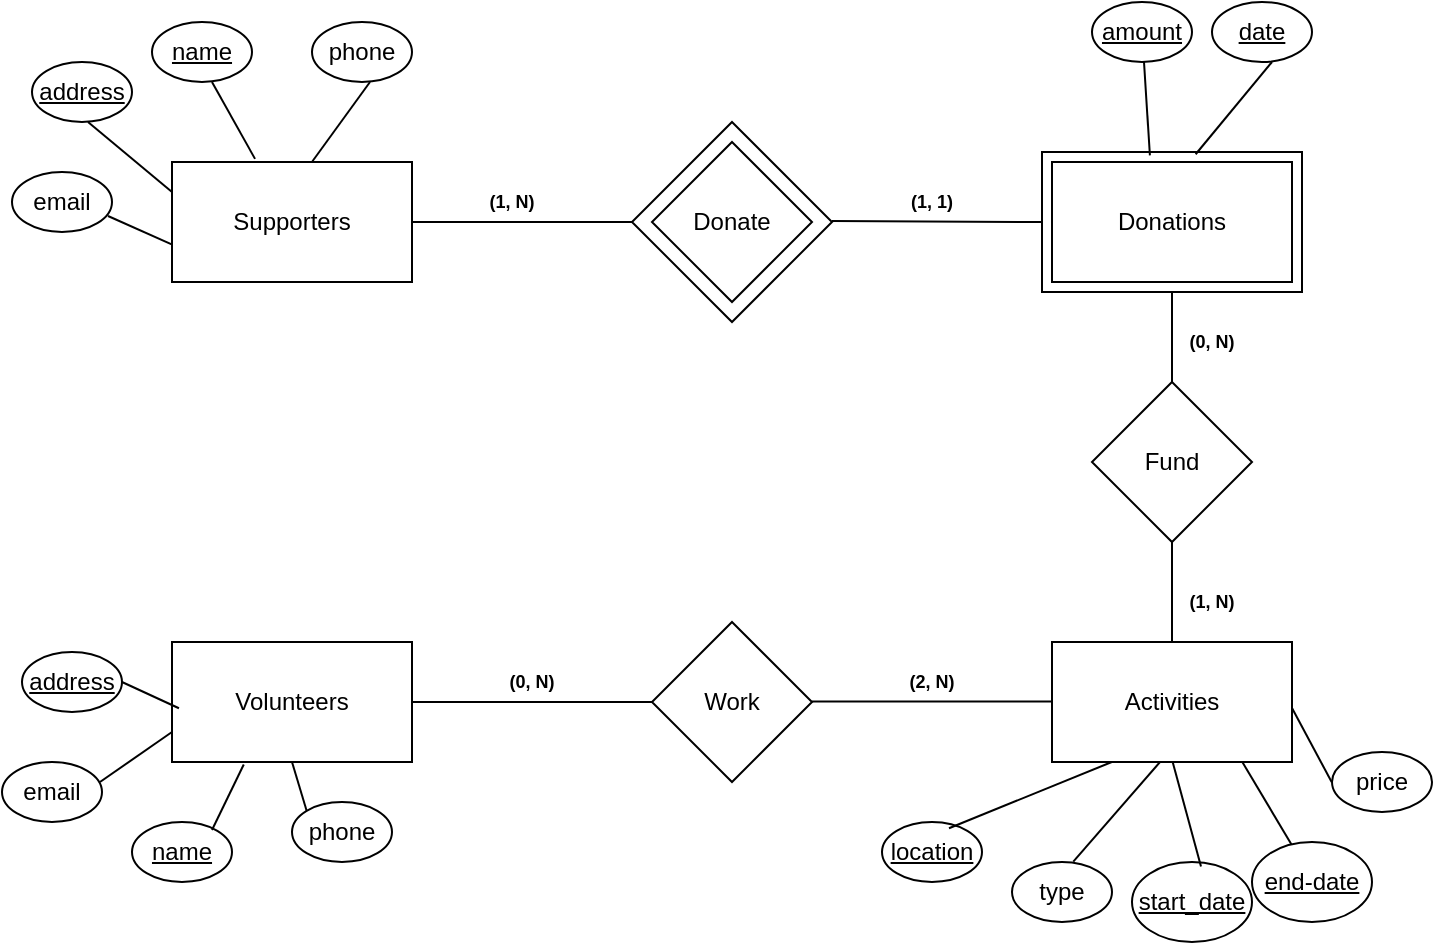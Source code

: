 <mxfile version="26.0.12">
  <diagram id="R2lEEEUBdFMjLlhIrx00" name="Page-1">
    <mxGraphModel dx="858" dy="514" grid="1" gridSize="10" guides="1" tooltips="1" connect="1" arrows="1" fold="1" page="1" pageScale="1" pageWidth="850" pageHeight="1100" math="0" shadow="0" extFonts="Permanent Marker^https://fonts.googleapis.com/css?family=Permanent+Marker">
      <root>
        <mxCell id="0" />
        <mxCell id="1" parent="0" />
        <mxCell id="D-Rfe0FwFjcuC13UmGJ1-12" value="" style="rhombus;whiteSpace=wrap;html=1;" vertex="1" parent="1">
          <mxGeometry x="360" y="220" width="100" height="100" as="geometry" />
        </mxCell>
        <mxCell id="D-Rfe0FwFjcuC13UmGJ1-11" value="" style="rounded=0;whiteSpace=wrap;html=1;" vertex="1" parent="1">
          <mxGeometry x="565" y="235" width="130" height="70" as="geometry" />
        </mxCell>
        <mxCell id="D-Rfe0FwFjcuC13UmGJ1-1" value="Supporters" style="rounded=0;whiteSpace=wrap;html=1;" vertex="1" parent="1">
          <mxGeometry x="130" y="240" width="120" height="60" as="geometry" />
        </mxCell>
        <mxCell id="D-Rfe0FwFjcuC13UmGJ1-2" value="Donations" style="rounded=0;whiteSpace=wrap;html=1;perimeterSpacing=5;fillStyle=auto;container=0;" vertex="1" parent="1">
          <mxGeometry x="570" y="240" width="120" height="60" as="geometry" />
        </mxCell>
        <mxCell id="D-Rfe0FwFjcuC13UmGJ1-3" value="Activities" style="rounded=0;whiteSpace=wrap;html=1;" vertex="1" parent="1">
          <mxGeometry x="570" y="480" width="120" height="60" as="geometry" />
        </mxCell>
        <mxCell id="D-Rfe0FwFjcuC13UmGJ1-4" value="Volunteers" style="rounded=0;whiteSpace=wrap;html=1;" vertex="1" parent="1">
          <mxGeometry x="130" y="480" width="120" height="60" as="geometry" />
        </mxCell>
        <mxCell id="D-Rfe0FwFjcuC13UmGJ1-5" value="Donate" style="rhombus;whiteSpace=wrap;html=1;" vertex="1" parent="1">
          <mxGeometry x="370" y="230" width="80" height="80" as="geometry" />
        </mxCell>
        <mxCell id="D-Rfe0FwFjcuC13UmGJ1-6" value="Fund" style="rhombus;whiteSpace=wrap;html=1;" vertex="1" parent="1">
          <mxGeometry x="590" y="350" width="80" height="80" as="geometry" />
        </mxCell>
        <mxCell id="D-Rfe0FwFjcuC13UmGJ1-7" value="Work" style="rhombus;whiteSpace=wrap;html=1;" vertex="1" parent="1">
          <mxGeometry x="370" y="470" width="80" height="80" as="geometry" />
        </mxCell>
        <mxCell id="D-Rfe0FwFjcuC13UmGJ1-13" value="" style="endArrow=none;html=1;rounded=0;entryX=0;entryY=0.5;entryDx=0;entryDy=0;" edge="1" parent="1" target="D-Rfe0FwFjcuC13UmGJ1-12">
          <mxGeometry width="50" height="50" relative="1" as="geometry">
            <mxPoint x="250" y="270" as="sourcePoint" />
            <mxPoint x="400" y="310" as="targetPoint" />
            <Array as="points" />
          </mxGeometry>
        </mxCell>
        <mxCell id="D-Rfe0FwFjcuC13UmGJ1-14" value="" style="endArrow=none;html=1;rounded=0;entryX=0;entryY=0.5;entryDx=0;entryDy=0;" edge="1" parent="1" target="D-Rfe0FwFjcuC13UmGJ1-2">
          <mxGeometry width="50" height="50" relative="1" as="geometry">
            <mxPoint x="460" y="269.5" as="sourcePoint" />
            <mxPoint x="560" y="270" as="targetPoint" />
            <Array as="points" />
          </mxGeometry>
        </mxCell>
        <mxCell id="D-Rfe0FwFjcuC13UmGJ1-18" value="" style="endArrow=none;html=1;rounded=0;exitX=0.5;exitY=0;exitDx=0;exitDy=0;" edge="1" parent="1" target="D-Rfe0FwFjcuC13UmGJ1-7">
          <mxGeometry width="50" height="50" relative="1" as="geometry">
            <mxPoint x="250" y="510" as="sourcePoint" />
            <mxPoint x="250" y="460" as="targetPoint" />
          </mxGeometry>
        </mxCell>
        <mxCell id="D-Rfe0FwFjcuC13UmGJ1-19" value="" style="endArrow=none;html=1;rounded=0;exitX=0.5;exitY=0;exitDx=0;exitDy=0;" edge="1" parent="1">
          <mxGeometry width="50" height="50" relative="1" as="geometry">
            <mxPoint x="450" y="509.71" as="sourcePoint" />
            <mxPoint x="570" y="509.71" as="targetPoint" />
          </mxGeometry>
        </mxCell>
        <mxCell id="D-Rfe0FwFjcuC13UmGJ1-20" value="" style="endArrow=none;html=1;rounded=0;exitX=0.5;exitY=0;exitDx=0;exitDy=0;" edge="1" parent="1" target="D-Rfe0FwFjcuC13UmGJ1-3">
          <mxGeometry width="50" height="50" relative="1" as="geometry">
            <mxPoint x="630" y="430.0" as="sourcePoint" />
            <mxPoint x="750" y="430.0" as="targetPoint" />
          </mxGeometry>
        </mxCell>
        <mxCell id="D-Rfe0FwFjcuC13UmGJ1-21" value="" style="endArrow=none;html=1;rounded=0;" edge="1" parent="1" target="D-Rfe0FwFjcuC13UmGJ1-6">
          <mxGeometry width="50" height="50" relative="1" as="geometry">
            <mxPoint x="630" y="305" as="sourcePoint" />
            <mxPoint x="629.71" y="345" as="targetPoint" />
          </mxGeometry>
        </mxCell>
        <mxCell id="D-Rfe0FwFjcuC13UmGJ1-22" value="name" style="ellipse;whiteSpace=wrap;html=1;fontStyle=4" vertex="1" parent="1">
          <mxGeometry x="120" y="170" width="50" height="30" as="geometry" />
        </mxCell>
        <mxCell id="D-Rfe0FwFjcuC13UmGJ1-23" value="phone" style="ellipse;whiteSpace=wrap;html=1;fontStyle=0" vertex="1" parent="1">
          <mxGeometry x="200" y="170" width="50" height="30" as="geometry" />
        </mxCell>
        <mxCell id="D-Rfe0FwFjcuC13UmGJ1-24" value="amount" style="ellipse;whiteSpace=wrap;html=1;fontStyle=4" vertex="1" parent="1">
          <mxGeometry x="590" y="160" width="50" height="30" as="geometry" />
        </mxCell>
        <mxCell id="D-Rfe0FwFjcuC13UmGJ1-25" value="date" style="ellipse;whiteSpace=wrap;html=1;fontStyle=4" vertex="1" parent="1">
          <mxGeometry x="650" y="160" width="50" height="30" as="geometry" />
        </mxCell>
        <mxCell id="D-Rfe0FwFjcuC13UmGJ1-26" value="location" style="ellipse;whiteSpace=wrap;html=1;fontStyle=4" vertex="1" parent="1">
          <mxGeometry x="485" y="570" width="50" height="30" as="geometry" />
        </mxCell>
        <mxCell id="D-Rfe0FwFjcuC13UmGJ1-27" value="type" style="ellipse;whiteSpace=wrap;html=1;" vertex="1" parent="1">
          <mxGeometry x="550" y="590" width="50" height="30" as="geometry" />
        </mxCell>
        <mxCell id="D-Rfe0FwFjcuC13UmGJ1-28" value="end-date" style="ellipse;whiteSpace=wrap;html=1;fontStyle=4" vertex="1" parent="1">
          <mxGeometry x="670" y="580" width="60" height="40" as="geometry" />
        </mxCell>
        <mxCell id="D-Rfe0FwFjcuC13UmGJ1-29" value="price" style="ellipse;whiteSpace=wrap;html=1;" vertex="1" parent="1">
          <mxGeometry x="710" y="535" width="50" height="30" as="geometry" />
        </mxCell>
        <mxCell id="D-Rfe0FwFjcuC13UmGJ1-30" value="name" style="ellipse;whiteSpace=wrap;html=1;fontStyle=4" vertex="1" parent="1">
          <mxGeometry x="110" y="570" width="50" height="30" as="geometry" />
        </mxCell>
        <mxCell id="D-Rfe0FwFjcuC13UmGJ1-31" value="phone" style="ellipse;whiteSpace=wrap;html=1;fontStyle=0" vertex="1" parent="1">
          <mxGeometry x="190" y="560" width="50" height="30" as="geometry" />
        </mxCell>
        <mxCell id="D-Rfe0FwFjcuC13UmGJ1-35" value="" style="endArrow=none;html=1;rounded=0;exitX=0.346;exitY=-0.026;exitDx=0;exitDy=0;exitPerimeter=0;" edge="1" parent="1" source="D-Rfe0FwFjcuC13UmGJ1-1">
          <mxGeometry width="50" height="50" relative="1" as="geometry">
            <mxPoint x="100" y="250" as="sourcePoint" />
            <mxPoint x="150" y="200" as="targetPoint" />
          </mxGeometry>
        </mxCell>
        <mxCell id="D-Rfe0FwFjcuC13UmGJ1-36" value="" style="endArrow=none;html=1;rounded=0;exitX=0.583;exitY=0;exitDx=0;exitDy=0;exitPerimeter=0;" edge="1" parent="1" source="D-Rfe0FwFjcuC13UmGJ1-1">
          <mxGeometry width="50" height="50" relative="1" as="geometry">
            <mxPoint x="250" y="242" as="sourcePoint" />
            <mxPoint x="229" y="200" as="targetPoint" />
          </mxGeometry>
        </mxCell>
        <mxCell id="D-Rfe0FwFjcuC13UmGJ1-37" value="" style="endArrow=none;html=1;rounded=0;exitX=0.415;exitY=0.024;exitDx=0;exitDy=0;exitPerimeter=0;" edge="1" parent="1" source="D-Rfe0FwFjcuC13UmGJ1-11">
          <mxGeometry width="50" height="50" relative="1" as="geometry">
            <mxPoint x="610" y="232" as="sourcePoint" />
            <mxPoint x="616" y="190" as="targetPoint" />
          </mxGeometry>
        </mxCell>
        <mxCell id="D-Rfe0FwFjcuC13UmGJ1-38" value="" style="endArrow=none;html=1;rounded=0;exitX=0.591;exitY=0.016;exitDx=0;exitDy=0;exitPerimeter=0;" edge="1" parent="1" source="D-Rfe0FwFjcuC13UmGJ1-11">
          <mxGeometry width="50" height="50" relative="1" as="geometry">
            <mxPoint x="670" y="230" as="sourcePoint" />
            <mxPoint x="680" y="190" as="targetPoint" />
          </mxGeometry>
        </mxCell>
        <mxCell id="D-Rfe0FwFjcuC13UmGJ1-39" value="" style="endArrow=none;html=1;rounded=0;exitX=0.67;exitY=0.105;exitDx=0;exitDy=0;exitPerimeter=0;" edge="1" parent="1" source="D-Rfe0FwFjcuC13UmGJ1-26">
          <mxGeometry width="50" height="50" relative="1" as="geometry">
            <mxPoint x="530.001" y="575.337" as="sourcePoint" />
            <mxPoint x="599.88" y="540" as="targetPoint" />
          </mxGeometry>
        </mxCell>
        <mxCell id="D-Rfe0FwFjcuC13UmGJ1-40" value="" style="endArrow=none;html=1;rounded=0;exitX=0.613;exitY=-0.006;exitDx=0;exitDy=0;exitPerimeter=0;" edge="1" parent="1" source="D-Rfe0FwFjcuC13UmGJ1-27">
          <mxGeometry width="50" height="50" relative="1" as="geometry">
            <mxPoint x="589.998" y="581.532" as="sourcePoint" />
            <mxPoint x="623.99" y="540" as="targetPoint" />
          </mxGeometry>
        </mxCell>
        <mxCell id="D-Rfe0FwFjcuC13UmGJ1-41" value="" style="endArrow=none;html=1;rounded=0;exitX=0.329;exitY=0.031;exitDx=0;exitDy=0;exitPerimeter=0;" edge="1" parent="1" source="D-Rfe0FwFjcuC13UmGJ1-28">
          <mxGeometry width="50" height="50" relative="1" as="geometry">
            <mxPoint x="684.83" y="577.29" as="sourcePoint" />
            <mxPoint x="665.16" y="540" as="targetPoint" />
          </mxGeometry>
        </mxCell>
        <mxCell id="D-Rfe0FwFjcuC13UmGJ1-42" value="" style="endArrow=none;html=1;rounded=0;exitX=0.077;exitY=0.243;exitDx=0;exitDy=0;exitPerimeter=0;" edge="1" parent="1">
          <mxGeometry width="50" height="50" relative="1" as="geometry">
            <mxPoint x="709.82" y="550" as="sourcePoint" />
            <mxPoint x="690" y="513" as="targetPoint" />
          </mxGeometry>
        </mxCell>
        <mxCell id="D-Rfe0FwFjcuC13UmGJ1-43" value="" style="endArrow=none;html=1;rounded=0;entryX=0.299;entryY=1.021;entryDx=0;entryDy=0;entryPerimeter=0;" edge="1" parent="1" target="D-Rfe0FwFjcuC13UmGJ1-4">
          <mxGeometry width="50" height="50" relative="1" as="geometry">
            <mxPoint x="150" y="574" as="sourcePoint" />
            <mxPoint x="202" y="540" as="targetPoint" />
          </mxGeometry>
        </mxCell>
        <mxCell id="D-Rfe0FwFjcuC13UmGJ1-44" value="" style="endArrow=none;html=1;rounded=0;entryX=0.299;entryY=1.021;entryDx=0;entryDy=0;entryPerimeter=0;exitX=0;exitY=0;exitDx=0;exitDy=0;" edge="1" parent="1" source="D-Rfe0FwFjcuC13UmGJ1-31">
          <mxGeometry width="50" height="50" relative="1" as="geometry">
            <mxPoint x="174" y="573" as="sourcePoint" />
            <mxPoint x="190" y="540" as="targetPoint" />
          </mxGeometry>
        </mxCell>
        <UserObject label="&lt;b&gt;(1, N)&lt;/b&gt;" placeholders="1" name="Variable" id="D-Rfe0FwFjcuC13UmGJ1-46">
          <mxCell style="text;html=1;strokeColor=none;fillColor=none;align=center;verticalAlign=middle;whiteSpace=wrap;overflow=hidden;fontSize=9;" vertex="1" parent="1">
            <mxGeometry x="260" y="250" width="80" height="20" as="geometry" />
          </mxCell>
        </UserObject>
        <UserObject label="&lt;b&gt;(1, 1)&lt;/b&gt;" placeholders="1" name="Variable" id="D-Rfe0FwFjcuC13UmGJ1-47">
          <mxCell style="text;html=1;strokeColor=none;fillColor=none;align=center;verticalAlign=middle;whiteSpace=wrap;overflow=hidden;fontSize=9;" vertex="1" parent="1">
            <mxGeometry x="470" y="250" width="80" height="20" as="geometry" />
          </mxCell>
        </UserObject>
        <UserObject label="&lt;b&gt;(0, N)&lt;/b&gt;" placeholders="1" name="Variable" id="D-Rfe0FwFjcuC13UmGJ1-48">
          <mxCell style="text;html=1;strokeColor=none;fillColor=none;align=center;verticalAlign=middle;whiteSpace=wrap;overflow=hidden;fontSize=9;" vertex="1" parent="1">
            <mxGeometry x="610" y="320" width="80" height="20" as="geometry" />
          </mxCell>
        </UserObject>
        <UserObject label="&lt;b&gt;(1, N)&lt;/b&gt;" placeholders="1" name="Variable" id="D-Rfe0FwFjcuC13UmGJ1-49">
          <mxCell style="text;html=1;strokeColor=none;fillColor=none;align=center;verticalAlign=middle;whiteSpace=wrap;overflow=hidden;fontSize=9;" vertex="1" parent="1">
            <mxGeometry x="610" y="450" width="80" height="20" as="geometry" />
          </mxCell>
        </UserObject>
        <UserObject label="&lt;b&gt;(0, N)&lt;/b&gt;" placeholders="1" name="Variable" id="D-Rfe0FwFjcuC13UmGJ1-50">
          <mxCell style="text;html=1;strokeColor=none;fillColor=none;align=center;verticalAlign=middle;whiteSpace=wrap;overflow=hidden;fontSize=9;" vertex="1" parent="1">
            <mxGeometry x="270" y="490" width="80" height="20" as="geometry" />
          </mxCell>
        </UserObject>
        <UserObject label="&lt;b&gt;(2, N)&lt;/b&gt;" placeholders="1" name="Variable" id="D-Rfe0FwFjcuC13UmGJ1-51">
          <mxCell style="text;html=1;strokeColor=none;fillColor=none;align=center;verticalAlign=middle;whiteSpace=wrap;overflow=hidden;fontSize=9;" vertex="1" parent="1">
            <mxGeometry x="470" y="490" width="80" height="20" as="geometry" />
          </mxCell>
        </UserObject>
        <mxCell id="D-Rfe0FwFjcuC13UmGJ1-52" value="address" style="ellipse;whiteSpace=wrap;html=1;fontStyle=4" vertex="1" parent="1">
          <mxGeometry x="60" y="190" width="50" height="30" as="geometry" />
        </mxCell>
        <mxCell id="D-Rfe0FwFjcuC13UmGJ1-53" value="email" style="ellipse;whiteSpace=wrap;html=1;" vertex="1" parent="1">
          <mxGeometry x="50" y="245" width="50" height="30" as="geometry" />
        </mxCell>
        <mxCell id="D-Rfe0FwFjcuC13UmGJ1-54" value="" style="endArrow=none;html=1;rounded=0;exitX=0;exitY=0.25;exitDx=0;exitDy=0;" edge="1" parent="1" source="D-Rfe0FwFjcuC13UmGJ1-1">
          <mxGeometry width="50" height="50" relative="1" as="geometry">
            <mxPoint x="110" y="258" as="sourcePoint" />
            <mxPoint x="88" y="220" as="targetPoint" />
          </mxGeometry>
        </mxCell>
        <mxCell id="D-Rfe0FwFjcuC13UmGJ1-55" value="" style="endArrow=none;html=1;rounded=0;exitX=0.001;exitY=0.688;exitDx=0;exitDy=0;exitPerimeter=0;" edge="1" parent="1" source="D-Rfe0FwFjcuC13UmGJ1-1">
          <mxGeometry width="50" height="50" relative="1" as="geometry">
            <mxPoint x="120" y="305" as="sourcePoint" />
            <mxPoint x="98" y="267" as="targetPoint" />
          </mxGeometry>
        </mxCell>
        <mxCell id="D-Rfe0FwFjcuC13UmGJ1-56" value="address" style="ellipse;whiteSpace=wrap;html=1;fontStyle=4" vertex="1" parent="1">
          <mxGeometry x="55" y="485" width="50" height="30" as="geometry" />
        </mxCell>
        <mxCell id="D-Rfe0FwFjcuC13UmGJ1-57" value="email" style="ellipse;whiteSpace=wrap;html=1;" vertex="1" parent="1">
          <mxGeometry x="45" y="540" width="50" height="30" as="geometry" />
        </mxCell>
        <mxCell id="D-Rfe0FwFjcuC13UmGJ1-58" value="" style="endArrow=none;html=1;rounded=0;entryX=0;entryY=0.75;entryDx=0;entryDy=0;" edge="1" parent="1" target="D-Rfe0FwFjcuC13UmGJ1-4">
          <mxGeometry width="50" height="50" relative="1" as="geometry">
            <mxPoint x="94" y="550" as="sourcePoint" />
            <mxPoint x="110" y="517" as="targetPoint" />
          </mxGeometry>
        </mxCell>
        <mxCell id="D-Rfe0FwFjcuC13UmGJ1-59" value="" style="endArrow=none;html=1;rounded=0;entryX=0.029;entryY=0.552;entryDx=0;entryDy=0;entryPerimeter=0;exitX=1;exitY=0.5;exitDx=0;exitDy=0;" edge="1" parent="1" source="D-Rfe0FwFjcuC13UmGJ1-56" target="D-Rfe0FwFjcuC13UmGJ1-4">
          <mxGeometry width="50" height="50" relative="1" as="geometry">
            <mxPoint x="105" y="495" as="sourcePoint" />
            <mxPoint x="141" y="470" as="targetPoint" />
          </mxGeometry>
        </mxCell>
        <mxCell id="D-Rfe0FwFjcuC13UmGJ1-61" value="start_date" style="ellipse;whiteSpace=wrap;html=1;fontStyle=4" vertex="1" parent="1">
          <mxGeometry x="610" y="590" width="60" height="40" as="geometry" />
        </mxCell>
        <mxCell id="D-Rfe0FwFjcuC13UmGJ1-64" value="" style="endArrow=none;html=1;rounded=0;exitX=0.575;exitY=0.055;exitDx=0;exitDy=0;exitPerimeter=0;" edge="1" parent="1" source="D-Rfe0FwFjcuC13UmGJ1-61">
          <mxGeometry width="50" height="50" relative="1" as="geometry">
            <mxPoint x="650.0" y="577.29" as="sourcePoint" />
            <mxPoint x="630.33" y="540" as="targetPoint" />
          </mxGeometry>
        </mxCell>
      </root>
    </mxGraphModel>
  </diagram>
</mxfile>

